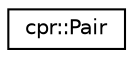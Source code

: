 digraph "Graphical Class Hierarchy"
{
 // LATEX_PDF_SIZE
  edge [fontname="Helvetica",fontsize="10",labelfontname="Helvetica",labelfontsize="10"];
  node [fontname="Helvetica",fontsize="10",shape=record];
  rankdir="LR";
  Node0 [label="cpr::Pair",height=0.2,width=0.4,color="black", fillcolor="white", style="filled",URL="$structcpr_1_1_pair.html",tooltip=" "];
}
